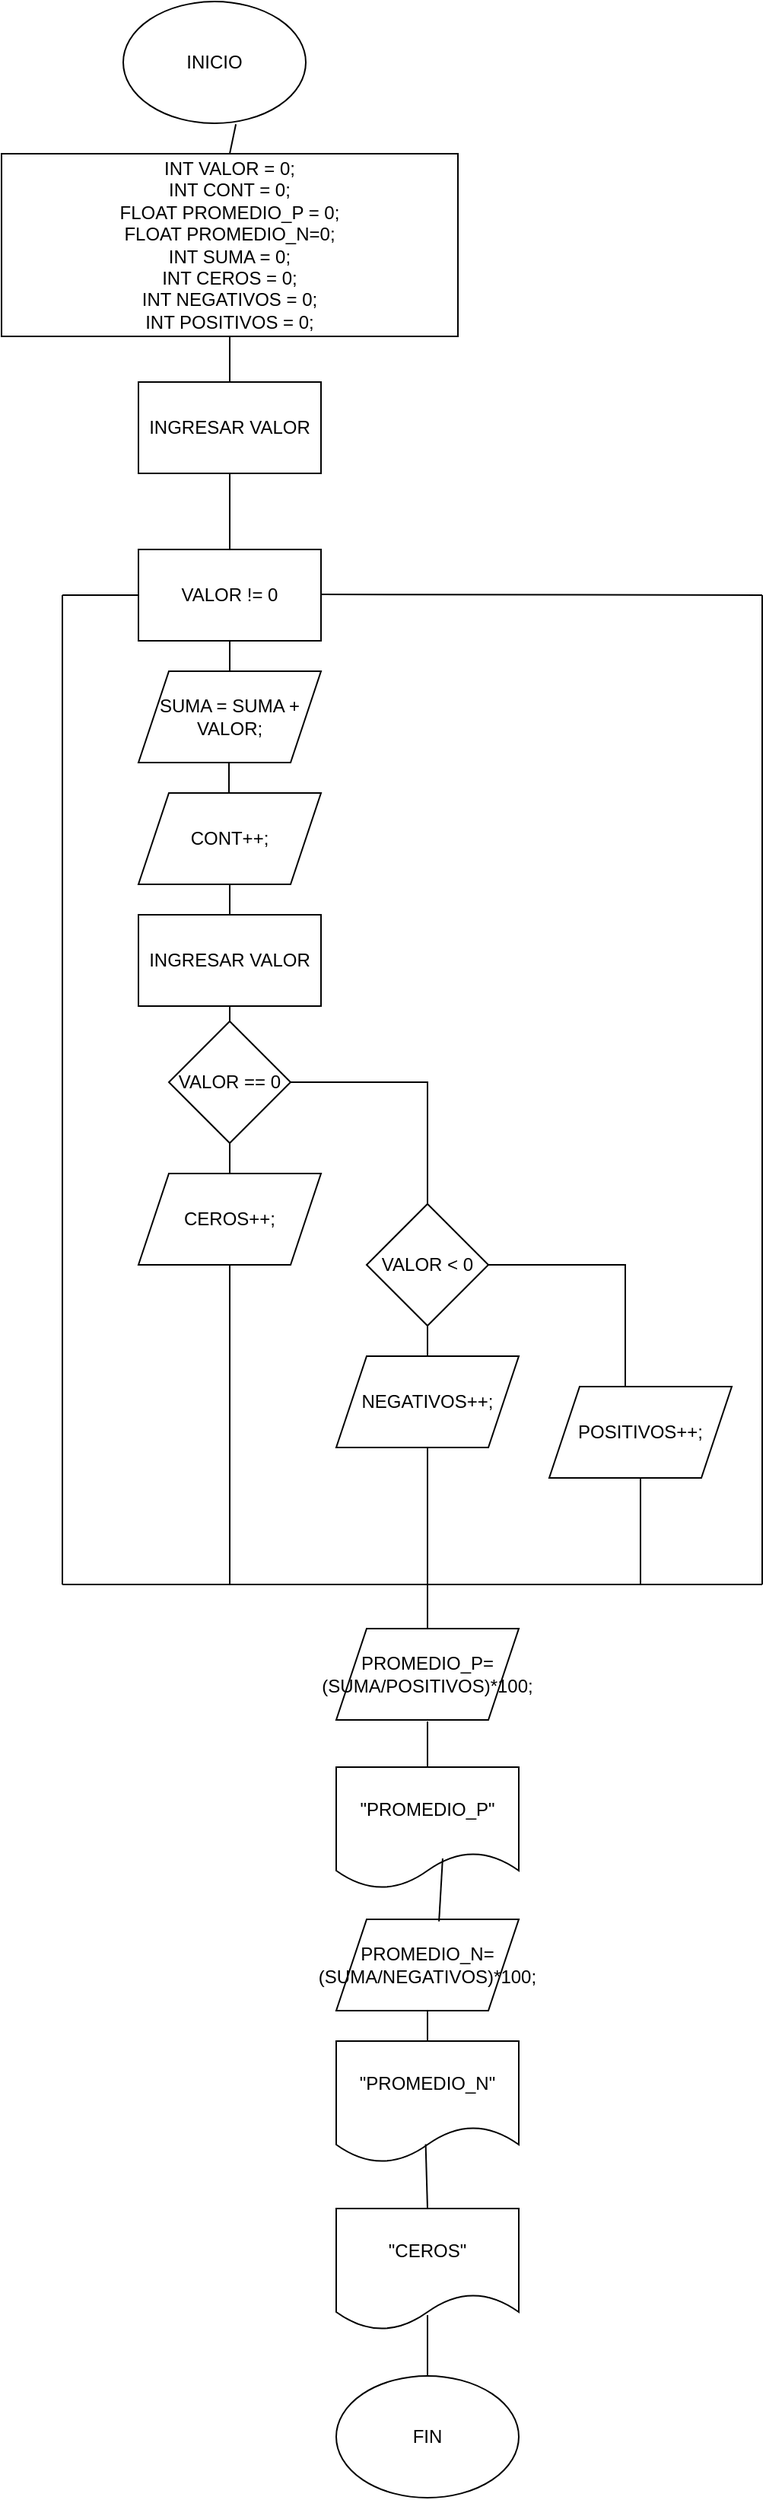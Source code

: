 <mxfile version="18.0.0" type="device"><diagram id="mbEOrazkQjJ9bf075uHl" name="Page-1"><mxGraphModel dx="1038" dy="547" grid="1" gridSize="10" guides="1" tooltips="1" connect="1" arrows="1" fold="1" page="1" pageScale="1" pageWidth="827" pageHeight="1169" math="0" shadow="0"><root><mxCell id="0"/><mxCell id="1" parent="0"/><mxCell id="hXCCRhvIOVkYb8lSii3i-1" value="INICIO" style="ellipse;whiteSpace=wrap;html=1;" vertex="1" parent="1"><mxGeometry x="360" y="40" width="120" height="80" as="geometry"/></mxCell><mxCell id="hXCCRhvIOVkYb8lSii3i-2" value="INT VALOR = 0;&lt;br&gt;INT CONT = 0;&lt;br&gt;FLOAT PROMEDIO_P = 0;&lt;br&gt;FLOAT PROMEDIO_N=0;&lt;br&gt;INT SUMA = 0;&lt;br&gt;INT CEROS = 0;&lt;br&gt;INT NEGATIVOS = 0;&lt;br&gt;INT POSITIVOS = 0;&lt;br&gt;" style="rounded=0;whiteSpace=wrap;html=1;" vertex="1" parent="1"><mxGeometry x="280" y="140" width="300" height="120" as="geometry"/></mxCell><mxCell id="hXCCRhvIOVkYb8lSii3i-3" value="" style="endArrow=none;html=1;rounded=0;exitX=0.5;exitY=0;exitDx=0;exitDy=0;entryX=0.617;entryY=1.008;entryDx=0;entryDy=0;entryPerimeter=0;" edge="1" parent="1" source="hXCCRhvIOVkYb8lSii3i-2" target="hXCCRhvIOVkYb8lSii3i-1"><mxGeometry width="50" height="50" relative="1" as="geometry"><mxPoint x="370" y="170" as="sourcePoint"/><mxPoint x="420" y="120" as="targetPoint"/></mxGeometry></mxCell><mxCell id="hXCCRhvIOVkYb8lSii3i-4" value="INGRESAR VALOR" style="rounded=0;whiteSpace=wrap;html=1;" vertex="1" parent="1"><mxGeometry x="370" y="290" width="120" height="60" as="geometry"/></mxCell><mxCell id="hXCCRhvIOVkYb8lSii3i-5" value="" style="endArrow=none;html=1;rounded=0;exitX=0.5;exitY=0;exitDx=0;exitDy=0;entryX=0.5;entryY=1;entryDx=0;entryDy=0;" edge="1" parent="1" source="hXCCRhvIOVkYb8lSii3i-4" target="hXCCRhvIOVkYb8lSii3i-2"><mxGeometry width="50" height="50" relative="1" as="geometry"><mxPoint x="390" y="310" as="sourcePoint"/><mxPoint x="450" y="270" as="targetPoint"/></mxGeometry></mxCell><mxCell id="hXCCRhvIOVkYb8lSii3i-6" value="" style="endArrow=none;html=1;rounded=0;entryX=0.5;entryY=1;entryDx=0;entryDy=0;" edge="1" parent="1" target="hXCCRhvIOVkYb8lSii3i-4"><mxGeometry width="50" height="50" relative="1" as="geometry"><mxPoint x="430" y="400" as="sourcePoint"/><mxPoint x="450" y="350" as="targetPoint"/></mxGeometry></mxCell><mxCell id="hXCCRhvIOVkYb8lSii3i-7" value="VALOR != 0" style="rounded=0;whiteSpace=wrap;html=1;" vertex="1" parent="1"><mxGeometry x="370" y="400" width="120" height="60" as="geometry"/></mxCell><mxCell id="hXCCRhvIOVkYb8lSii3i-8" value="" style="endArrow=none;html=1;rounded=0;" edge="1" parent="1"><mxGeometry width="50" height="50" relative="1" as="geometry"><mxPoint x="320" y="430" as="sourcePoint"/><mxPoint x="370" y="430" as="targetPoint"/></mxGeometry></mxCell><mxCell id="hXCCRhvIOVkYb8lSii3i-9" value="" style="endArrow=none;html=1;rounded=0;" edge="1" parent="1"><mxGeometry width="50" height="50" relative="1" as="geometry"><mxPoint x="490" y="429.5" as="sourcePoint"/><mxPoint x="780" y="430" as="targetPoint"/></mxGeometry></mxCell><mxCell id="hXCCRhvIOVkYb8lSii3i-10" value="SUMA = SUMA + VALOR;" style="shape=parallelogram;perimeter=parallelogramPerimeter;whiteSpace=wrap;html=1;fixedSize=1;" vertex="1" parent="1"><mxGeometry x="370" y="480" width="120" height="60" as="geometry"/></mxCell><mxCell id="hXCCRhvIOVkYb8lSii3i-11" value="CONT++;" style="shape=parallelogram;perimeter=parallelogramPerimeter;whiteSpace=wrap;html=1;fixedSize=1;" vertex="1" parent="1"><mxGeometry x="370" y="560" width="120" height="60" as="geometry"/></mxCell><mxCell id="hXCCRhvIOVkYb8lSii3i-12" value="" style="endArrow=none;html=1;rounded=0;exitX=0.5;exitY=0;exitDx=0;exitDy=0;entryX=0.5;entryY=1;entryDx=0;entryDy=0;" edge="1" parent="1" source="hXCCRhvIOVkYb8lSii3i-10" target="hXCCRhvIOVkYb8lSii3i-7"><mxGeometry width="50" height="50" relative="1" as="geometry"><mxPoint x="390" y="510" as="sourcePoint"/><mxPoint x="440" y="460" as="targetPoint"/></mxGeometry></mxCell><mxCell id="hXCCRhvIOVkYb8lSii3i-13" value="" style="endArrow=none;html=1;rounded=0;exitX=0.5;exitY=0;exitDx=0;exitDy=0;entryX=0.5;entryY=1;entryDx=0;entryDy=0;" edge="1" parent="1"><mxGeometry width="50" height="50" relative="1" as="geometry"><mxPoint x="429.5" y="560" as="sourcePoint"/><mxPoint x="429.5" y="540" as="targetPoint"/></mxGeometry></mxCell><mxCell id="hXCCRhvIOVkYb8lSii3i-14" value="INGRESAR VALOR" style="rounded=0;whiteSpace=wrap;html=1;" vertex="1" parent="1"><mxGeometry x="370" y="640" width="120" height="60" as="geometry"/></mxCell><mxCell id="hXCCRhvIOVkYb8lSii3i-15" value="" style="endArrow=none;html=1;rounded=0;exitX=0.5;exitY=0;exitDx=0;exitDy=0;" edge="1" parent="1" source="hXCCRhvIOVkYb8lSii3i-14"><mxGeometry width="50" height="50" relative="1" as="geometry"><mxPoint x="380" y="670" as="sourcePoint"/><mxPoint x="430" y="620" as="targetPoint"/></mxGeometry></mxCell><mxCell id="hXCCRhvIOVkYb8lSii3i-16" value="VALOR == 0" style="rhombus;whiteSpace=wrap;html=1;" vertex="1" parent="1"><mxGeometry x="390" y="710" width="80" height="80" as="geometry"/></mxCell><mxCell id="hXCCRhvIOVkYb8lSii3i-17" value="CEROS++;" style="shape=parallelogram;perimeter=parallelogramPerimeter;whiteSpace=wrap;html=1;fixedSize=1;" vertex="1" parent="1"><mxGeometry x="370" y="810" width="120" height="60" as="geometry"/></mxCell><mxCell id="hXCCRhvIOVkYb8lSii3i-18" value="" style="endArrow=none;html=1;rounded=0;exitX=0.5;exitY=0;exitDx=0;exitDy=0;" edge="1" parent="1" source="hXCCRhvIOVkYb8lSii3i-17"><mxGeometry width="50" height="50" relative="1" as="geometry"><mxPoint x="380" y="840" as="sourcePoint"/><mxPoint x="430" y="790" as="targetPoint"/></mxGeometry></mxCell><mxCell id="hXCCRhvIOVkYb8lSii3i-19" value="" style="endArrow=none;html=1;rounded=0;exitX=0.5;exitY=0;exitDx=0;exitDy=0;" edge="1" parent="1" source="hXCCRhvIOVkYb8lSii3i-16"><mxGeometry width="50" height="50" relative="1" as="geometry"><mxPoint x="380" y="750" as="sourcePoint"/><mxPoint x="430" y="700" as="targetPoint"/></mxGeometry></mxCell><mxCell id="hXCCRhvIOVkYb8lSii3i-20" value="" style="endArrow=none;html=1;rounded=0;" edge="1" parent="1"><mxGeometry width="50" height="50" relative="1" as="geometry"><mxPoint x="470" y="750" as="sourcePoint"/><mxPoint x="560" y="830" as="targetPoint"/><Array as="points"><mxPoint x="560" y="750"/></Array></mxGeometry></mxCell><mxCell id="hXCCRhvIOVkYb8lSii3i-21" value="VALOR &amp;lt; 0" style="rhombus;whiteSpace=wrap;html=1;" vertex="1" parent="1"><mxGeometry x="520" y="830" width="80" height="80" as="geometry"/></mxCell><mxCell id="hXCCRhvIOVkYb8lSii3i-24" value="NEGATIVOS++;" style="shape=parallelogram;perimeter=parallelogramPerimeter;whiteSpace=wrap;html=1;fixedSize=1;" vertex="1" parent="1"><mxGeometry x="500" y="930" width="120" height="60" as="geometry"/></mxCell><mxCell id="hXCCRhvIOVkYb8lSii3i-25" value="" style="endArrow=none;html=1;rounded=0;exitX=0.5;exitY=0;exitDx=0;exitDy=0;" edge="1" parent="1" source="hXCCRhvIOVkYb8lSii3i-24"><mxGeometry width="50" height="50" relative="1" as="geometry"><mxPoint x="510" y="960" as="sourcePoint"/><mxPoint x="560" y="910" as="targetPoint"/></mxGeometry></mxCell><mxCell id="hXCCRhvIOVkYb8lSii3i-26" value="" style="endArrow=none;html=1;rounded=0;" edge="1" parent="1"><mxGeometry width="50" height="50" relative="1" as="geometry"><mxPoint x="600" y="870" as="sourcePoint"/><mxPoint x="690" y="950" as="targetPoint"/><Array as="points"><mxPoint x="690" y="870"/></Array></mxGeometry></mxCell><mxCell id="hXCCRhvIOVkYb8lSii3i-27" value="POSITIVOS++;" style="shape=parallelogram;perimeter=parallelogramPerimeter;whiteSpace=wrap;html=1;fixedSize=1;" vertex="1" parent="1"><mxGeometry x="640" y="950" width="120" height="60" as="geometry"/></mxCell><mxCell id="hXCCRhvIOVkYb8lSii3i-28" value="" style="endArrow=none;html=1;rounded=0;" edge="1" parent="1"><mxGeometry width="50" height="50" relative="1" as="geometry"><mxPoint x="430" y="1080" as="sourcePoint"/><mxPoint x="430" y="870" as="targetPoint"/></mxGeometry></mxCell><mxCell id="hXCCRhvIOVkYb8lSii3i-29" value="" style="endArrow=none;html=1;rounded=0;" edge="1" parent="1"><mxGeometry width="50" height="50" relative="1" as="geometry"><mxPoint x="560" y="1080" as="sourcePoint"/><mxPoint x="560" y="990" as="targetPoint"/></mxGeometry></mxCell><mxCell id="hXCCRhvIOVkYb8lSii3i-30" value="" style="endArrow=none;html=1;rounded=0;" edge="1" parent="1"><mxGeometry width="50" height="50" relative="1" as="geometry"><mxPoint x="700" y="1080" as="sourcePoint"/><mxPoint x="700" y="1010" as="targetPoint"/></mxGeometry></mxCell><mxCell id="hXCCRhvIOVkYb8lSii3i-31" value="" style="endArrow=none;html=1;rounded=0;" edge="1" parent="1"><mxGeometry width="50" height="50" relative="1" as="geometry"><mxPoint x="320" y="1080" as="sourcePoint"/><mxPoint x="320" y="430" as="targetPoint"/></mxGeometry></mxCell><mxCell id="hXCCRhvIOVkYb8lSii3i-32" value="" style="endArrow=none;html=1;rounded=0;" edge="1" parent="1"><mxGeometry width="50" height="50" relative="1" as="geometry"><mxPoint x="780" y="1080" as="sourcePoint"/><mxPoint x="780" y="430" as="targetPoint"/></mxGeometry></mxCell><mxCell id="hXCCRhvIOVkYb8lSii3i-33" value="" style="endArrow=none;html=1;rounded=0;" edge="1" parent="1"><mxGeometry width="50" height="50" relative="1" as="geometry"><mxPoint x="320" y="1080" as="sourcePoint"/><mxPoint x="780" y="1080" as="targetPoint"/></mxGeometry></mxCell><mxCell id="hXCCRhvIOVkYb8lSii3i-34" value="" style="endArrow=none;html=1;rounded=0;" edge="1" parent="1"><mxGeometry width="50" height="50" relative="1" as="geometry"><mxPoint x="560" y="1110" as="sourcePoint"/><mxPoint x="560" y="1080" as="targetPoint"/></mxGeometry></mxCell><mxCell id="hXCCRhvIOVkYb8lSii3i-35" value="PROMEDIO_P=(SUMA/POSITIVOS)*100;" style="shape=parallelogram;perimeter=parallelogramPerimeter;whiteSpace=wrap;html=1;fixedSize=1;" vertex="1" parent="1"><mxGeometry x="500" y="1109" width="120" height="60" as="geometry"/></mxCell><mxCell id="hXCCRhvIOVkYb8lSii3i-36" value="&quot;PROMEDIO_P&quot;" style="shape=document;whiteSpace=wrap;html=1;boundedLbl=1;" vertex="1" parent="1"><mxGeometry x="500" y="1200" width="120" height="80" as="geometry"/></mxCell><mxCell id="hXCCRhvIOVkYb8lSii3i-37" value="PROMEDIO_N=(SUMA/NEGATIVOS)*100;" style="shape=parallelogram;perimeter=parallelogramPerimeter;whiteSpace=wrap;html=1;fixedSize=1;" vertex="1" parent="1"><mxGeometry x="500" y="1300" width="120" height="60" as="geometry"/></mxCell><mxCell id="hXCCRhvIOVkYb8lSii3i-38" value="&quot;PROMEDIO_N&quot;" style="shape=document;whiteSpace=wrap;html=1;boundedLbl=1;" vertex="1" parent="1"><mxGeometry x="500" y="1380" width="120" height="80" as="geometry"/></mxCell><mxCell id="hXCCRhvIOVkYb8lSii3i-39" value="" style="endArrow=none;html=1;rounded=0;exitX=0.5;exitY=0;exitDx=0;exitDy=0;" edge="1" parent="1" source="hXCCRhvIOVkYb8lSii3i-36"><mxGeometry width="50" height="50" relative="1" as="geometry"><mxPoint x="510" y="1220" as="sourcePoint"/><mxPoint x="560" y="1170" as="targetPoint"/></mxGeometry></mxCell><mxCell id="hXCCRhvIOVkYb8lSii3i-40" value="" style="endArrow=none;html=1;rounded=0;exitX=0.563;exitY=0.023;exitDx=0;exitDy=0;exitPerimeter=0;entryX=0.583;entryY=0.75;entryDx=0;entryDy=0;entryPerimeter=0;" edge="1" parent="1" source="hXCCRhvIOVkYb8lSii3i-37" target="hXCCRhvIOVkYb8lSii3i-36"><mxGeometry width="50" height="50" relative="1" as="geometry"><mxPoint x="520" y="1320" as="sourcePoint"/><mxPoint x="570" y="1270" as="targetPoint"/></mxGeometry></mxCell><mxCell id="hXCCRhvIOVkYb8lSii3i-41" value="" style="endArrow=none;html=1;rounded=0;exitX=0.5;exitY=0;exitDx=0;exitDy=0;" edge="1" parent="1" source="hXCCRhvIOVkYb8lSii3i-38"><mxGeometry width="50" height="50" relative="1" as="geometry"><mxPoint x="510" y="1410" as="sourcePoint"/><mxPoint x="560" y="1360" as="targetPoint"/></mxGeometry></mxCell><mxCell id="hXCCRhvIOVkYb8lSii3i-42" value="&quot;CEROS&quot;" style="shape=document;whiteSpace=wrap;html=1;boundedLbl=1;" vertex="1" parent="1"><mxGeometry x="500" y="1490" width="120" height="80" as="geometry"/></mxCell><mxCell id="hXCCRhvIOVkYb8lSii3i-43" value="" style="endArrow=none;html=1;rounded=0;exitX=0.5;exitY=0;exitDx=0;exitDy=0;entryX=0.49;entryY=0.847;entryDx=0;entryDy=0;entryPerimeter=0;" edge="1" parent="1" source="hXCCRhvIOVkYb8lSii3i-42" target="hXCCRhvIOVkYb8lSii3i-38"><mxGeometry width="50" height="50" relative="1" as="geometry"><mxPoint x="520" y="1500" as="sourcePoint"/><mxPoint x="570" y="1450" as="targetPoint"/></mxGeometry></mxCell><mxCell id="hXCCRhvIOVkYb8lSii3i-44" value="FIN" style="ellipse;whiteSpace=wrap;html=1;" vertex="1" parent="1"><mxGeometry x="500" y="1600" width="120" height="80" as="geometry"/></mxCell><mxCell id="hXCCRhvIOVkYb8lSii3i-45" value="" style="endArrow=none;html=1;rounded=0;" edge="1" parent="1" source="hXCCRhvIOVkYb8lSii3i-44"><mxGeometry width="50" height="50" relative="1" as="geometry"><mxPoint x="510" y="1610" as="sourcePoint"/><mxPoint x="560" y="1560" as="targetPoint"/></mxGeometry></mxCell></root></mxGraphModel></diagram></mxfile>